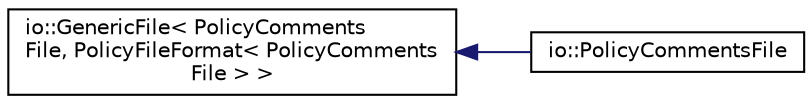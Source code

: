 digraph "Graphical Class Hierarchy"
{
 // LATEX_PDF_SIZE
  edge [fontname="Helvetica",fontsize="10",labelfontname="Helvetica",labelfontsize="10"];
  node [fontname="Helvetica",fontsize="10",shape=record];
  rankdir="LR";
  Node0 [label="io::GenericFile\< PolicyComments\lFile, PolicyFileFormat\< PolicyComments\lFile \> \>",height=0.2,width=0.4,color="black", fillcolor="white", style="filled",URL="$classio_1_1_generic_file.html",tooltip=" "];
  Node0 -> Node1 [dir="back",color="midnightblue",fontsize="10",style="solid",fontname="Helvetica"];
  Node1 [label="io::PolicyCommentsFile",height=0.2,width=0.4,color="black", fillcolor="white", style="filled",URL="$classio_1_1_policy_comments_file.html",tooltip="The PolicyCommentsFile class represents a policy file."];
}
